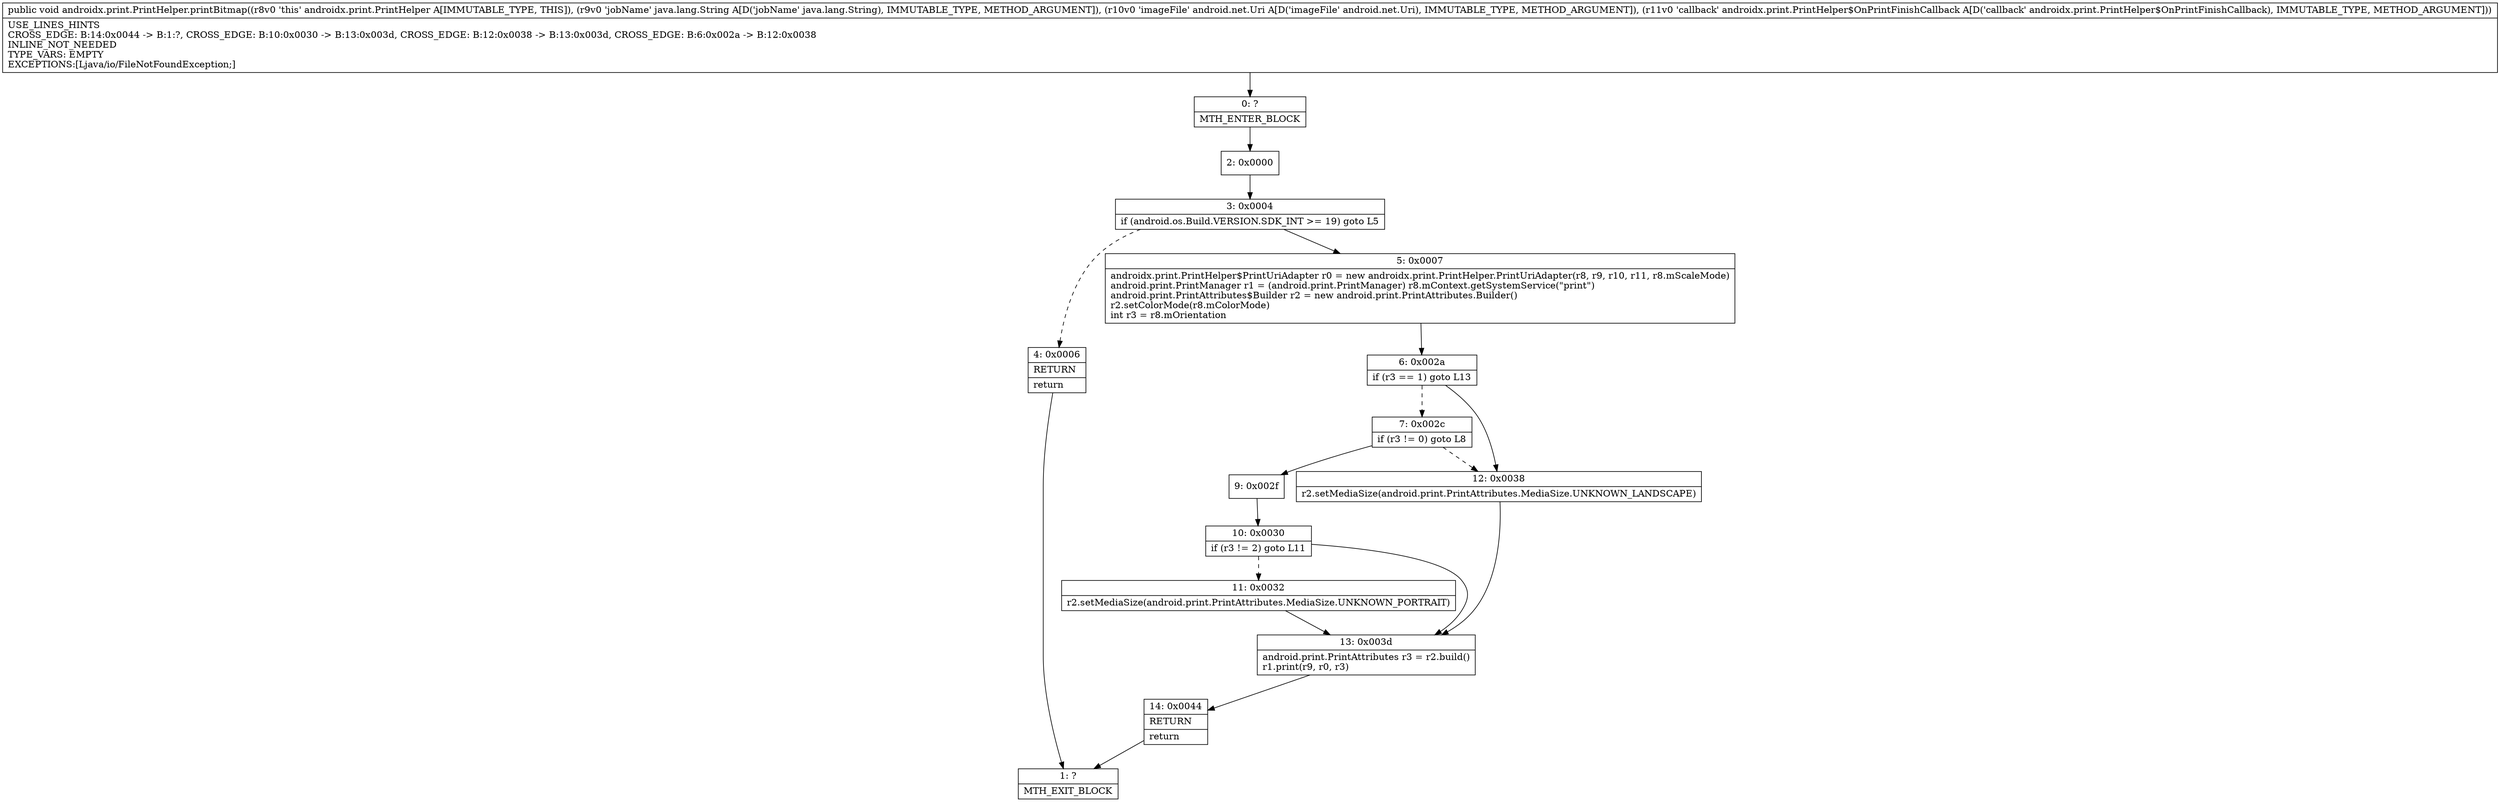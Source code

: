 digraph "CFG forandroidx.print.PrintHelper.printBitmap(Ljava\/lang\/String;Landroid\/net\/Uri;Landroidx\/print\/PrintHelper$OnPrintFinishCallback;)V" {
Node_0 [shape=record,label="{0\:\ ?|MTH_ENTER_BLOCK\l}"];
Node_2 [shape=record,label="{2\:\ 0x0000}"];
Node_3 [shape=record,label="{3\:\ 0x0004|if (android.os.Build.VERSION.SDK_INT \>= 19) goto L5\l}"];
Node_4 [shape=record,label="{4\:\ 0x0006|RETURN\l|return\l}"];
Node_1 [shape=record,label="{1\:\ ?|MTH_EXIT_BLOCK\l}"];
Node_5 [shape=record,label="{5\:\ 0x0007|androidx.print.PrintHelper$PrintUriAdapter r0 = new androidx.print.PrintHelper.PrintUriAdapter(r8, r9, r10, r11, r8.mScaleMode)\landroid.print.PrintManager r1 = (android.print.PrintManager) r8.mContext.getSystemService(\"print\")\landroid.print.PrintAttributes$Builder r2 = new android.print.PrintAttributes.Builder()\lr2.setColorMode(r8.mColorMode)\lint r3 = r8.mOrientation\l}"];
Node_6 [shape=record,label="{6\:\ 0x002a|if (r3 == 1) goto L13\l}"];
Node_7 [shape=record,label="{7\:\ 0x002c|if (r3 != 0) goto L8\l}"];
Node_9 [shape=record,label="{9\:\ 0x002f}"];
Node_10 [shape=record,label="{10\:\ 0x0030|if (r3 != 2) goto L11\l}"];
Node_11 [shape=record,label="{11\:\ 0x0032|r2.setMediaSize(android.print.PrintAttributes.MediaSize.UNKNOWN_PORTRAIT)\l}"];
Node_13 [shape=record,label="{13\:\ 0x003d|android.print.PrintAttributes r3 = r2.build()\lr1.print(r9, r0, r3)\l}"];
Node_14 [shape=record,label="{14\:\ 0x0044|RETURN\l|return\l}"];
Node_12 [shape=record,label="{12\:\ 0x0038|r2.setMediaSize(android.print.PrintAttributes.MediaSize.UNKNOWN_LANDSCAPE)\l}"];
MethodNode[shape=record,label="{public void androidx.print.PrintHelper.printBitmap((r8v0 'this' androidx.print.PrintHelper A[IMMUTABLE_TYPE, THIS]), (r9v0 'jobName' java.lang.String A[D('jobName' java.lang.String), IMMUTABLE_TYPE, METHOD_ARGUMENT]), (r10v0 'imageFile' android.net.Uri A[D('imageFile' android.net.Uri), IMMUTABLE_TYPE, METHOD_ARGUMENT]), (r11v0 'callback' androidx.print.PrintHelper$OnPrintFinishCallback A[D('callback' androidx.print.PrintHelper$OnPrintFinishCallback), IMMUTABLE_TYPE, METHOD_ARGUMENT]))  | USE_LINES_HINTS\lCROSS_EDGE: B:14:0x0044 \-\> B:1:?, CROSS_EDGE: B:10:0x0030 \-\> B:13:0x003d, CROSS_EDGE: B:12:0x0038 \-\> B:13:0x003d, CROSS_EDGE: B:6:0x002a \-\> B:12:0x0038\lINLINE_NOT_NEEDED\lTYPE_VARS: EMPTY\lEXCEPTIONS:[Ljava\/io\/FileNotFoundException;]\l}"];
MethodNode -> Node_0;Node_0 -> Node_2;
Node_2 -> Node_3;
Node_3 -> Node_4[style=dashed];
Node_3 -> Node_5;
Node_4 -> Node_1;
Node_5 -> Node_6;
Node_6 -> Node_7[style=dashed];
Node_6 -> Node_12;
Node_7 -> Node_9;
Node_7 -> Node_12[style=dashed];
Node_9 -> Node_10;
Node_10 -> Node_11[style=dashed];
Node_10 -> Node_13;
Node_11 -> Node_13;
Node_13 -> Node_14;
Node_14 -> Node_1;
Node_12 -> Node_13;
}

